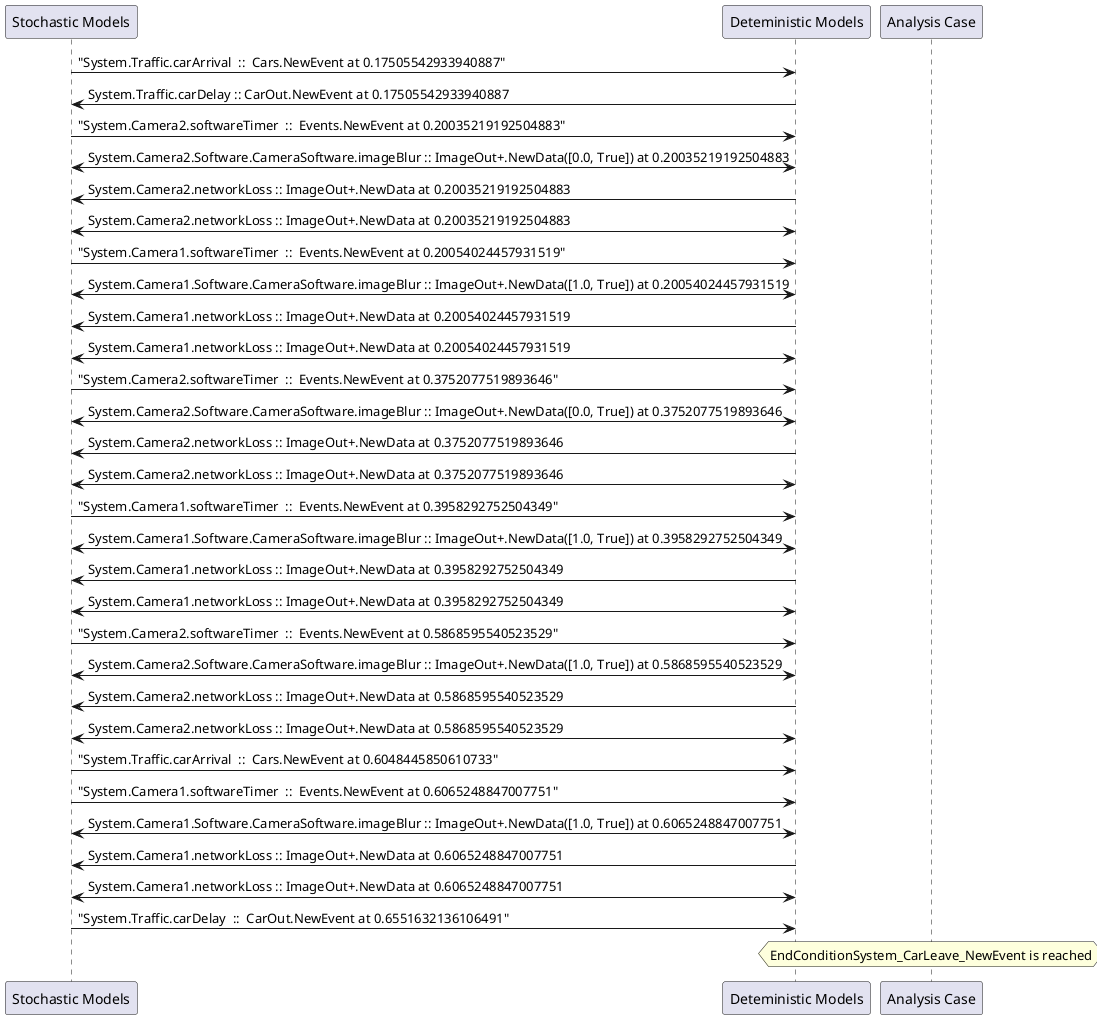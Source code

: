 
	@startuml
	participant "Stochastic Models" as stochmodel
	participant "Deteministic Models" as detmodel
	participant "Analysis Case" as analysis
	{23626_stop} stochmodel -> detmodel : "System.Traffic.carArrival  ::  Cars.NewEvent at 0.17505542933940887"
{23639_start} detmodel -> stochmodel : System.Traffic.carDelay :: CarOut.NewEvent at 0.17505542933940887
{23610_stop} stochmodel -> detmodel : "System.Camera2.softwareTimer  ::  Events.NewEvent at 0.20035219192504883"
detmodel <-> stochmodel : System.Camera2.Software.CameraSoftware.imageBlur :: ImageOut+.NewData([0.0, True]) at 0.20035219192504883
detmodel -> stochmodel : System.Camera2.networkLoss :: ImageOut+.NewData at 0.20035219192504883
detmodel <-> stochmodel : System.Camera2.networkLoss :: ImageOut+.NewData at 0.20035219192504883
{23594_stop} stochmodel -> detmodel : "System.Camera1.softwareTimer  ::  Events.NewEvent at 0.20054024457931519"
detmodel <-> stochmodel : System.Camera1.Software.CameraSoftware.imageBlur :: ImageOut+.NewData([1.0, True]) at 0.20054024457931519
detmodel -> stochmodel : System.Camera1.networkLoss :: ImageOut+.NewData at 0.20054024457931519
detmodel <-> stochmodel : System.Camera1.networkLoss :: ImageOut+.NewData at 0.20054024457931519
{23611_stop} stochmodel -> detmodel : "System.Camera2.softwareTimer  ::  Events.NewEvent at 0.3752077519893646"
detmodel <-> stochmodel : System.Camera2.Software.CameraSoftware.imageBlur :: ImageOut+.NewData([0.0, True]) at 0.3752077519893646
detmodel -> stochmodel : System.Camera2.networkLoss :: ImageOut+.NewData at 0.3752077519893646
detmodel <-> stochmodel : System.Camera2.networkLoss :: ImageOut+.NewData at 0.3752077519893646
{23595_stop} stochmodel -> detmodel : "System.Camera1.softwareTimer  ::  Events.NewEvent at 0.3958292752504349"
detmodel <-> stochmodel : System.Camera1.Software.CameraSoftware.imageBlur :: ImageOut+.NewData([1.0, True]) at 0.3958292752504349
detmodel -> stochmodel : System.Camera1.networkLoss :: ImageOut+.NewData at 0.3958292752504349
detmodel <-> stochmodel : System.Camera1.networkLoss :: ImageOut+.NewData at 0.3958292752504349
{23612_stop} stochmodel -> detmodel : "System.Camera2.softwareTimer  ::  Events.NewEvent at 0.5868595540523529"
detmodel <-> stochmodel : System.Camera2.Software.CameraSoftware.imageBlur :: ImageOut+.NewData([1.0, True]) at 0.5868595540523529
detmodel -> stochmodel : System.Camera2.networkLoss :: ImageOut+.NewData at 0.5868595540523529
detmodel <-> stochmodel : System.Camera2.networkLoss :: ImageOut+.NewData at 0.5868595540523529
{23627_stop} stochmodel -> detmodel : "System.Traffic.carArrival  ::  Cars.NewEvent at 0.6048445850610733"
{23596_stop} stochmodel -> detmodel : "System.Camera1.softwareTimer  ::  Events.NewEvent at 0.6065248847007751"
detmodel <-> stochmodel : System.Camera1.Software.CameraSoftware.imageBlur :: ImageOut+.NewData([1.0, True]) at 0.6065248847007751
detmodel -> stochmodel : System.Camera1.networkLoss :: ImageOut+.NewData at 0.6065248847007751
detmodel <-> stochmodel : System.Camera1.networkLoss :: ImageOut+.NewData at 0.6065248847007751
{23639_stop} stochmodel -> detmodel : "System.Traffic.carDelay  ::  CarOut.NewEvent at 0.6551632136106491"
{23639_start} <-> {23639_stop} : delay
hnote over analysis 
EndConditionSystem_CarLeave_NewEvent is reached
endnote
@enduml